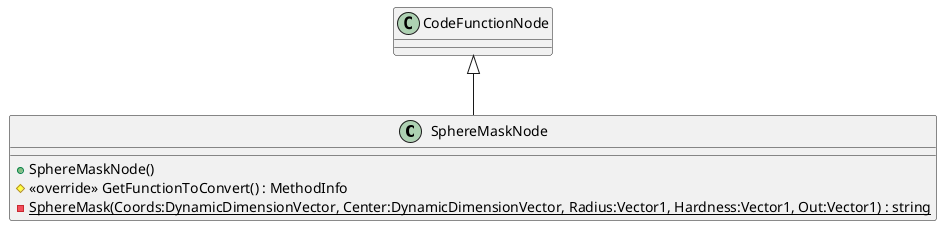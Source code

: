 @startuml
class SphereMaskNode {
    + SphereMaskNode()
    # <<override>> GetFunctionToConvert() : MethodInfo
    {static} - SphereMask(Coords:DynamicDimensionVector, Center:DynamicDimensionVector, Radius:Vector1, Hardness:Vector1, Out:Vector1) : string
}
CodeFunctionNode <|-- SphereMaskNode
@enduml
